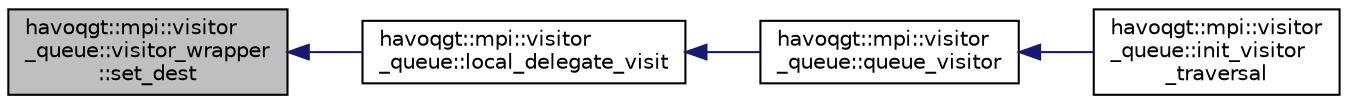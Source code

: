digraph "havoqgt::mpi::visitor_queue::visitor_wrapper::set_dest"
{
  edge [fontname="Helvetica",fontsize="10",labelfontname="Helvetica",labelfontsize="10"];
  node [fontname="Helvetica",fontsize="10",shape=record];
  rankdir="LR";
  Node1 [label="havoqgt::mpi::visitor\l_queue::visitor_wrapper\l::set_dest",height=0.2,width=0.4,color="black", fillcolor="grey75", style="filled", fontcolor="black"];
  Node1 -> Node2 [dir="back",color="midnightblue",fontsize="10",style="solid",fontname="Helvetica"];
  Node2 [label="havoqgt::mpi::visitor\l_queue::local_delegate_visit",height=0.2,width=0.4,color="black", fillcolor="white", style="filled",URL="$classhavoqgt_1_1mpi_1_1visitor__queue.html#a7146317c7f60cb4596fcd9b071dc9c1b"];
  Node2 -> Node3 [dir="back",color="midnightblue",fontsize="10",style="solid",fontname="Helvetica"];
  Node3 [label="havoqgt::mpi::visitor\l_queue::queue_visitor",height=0.2,width=0.4,color="black", fillcolor="white", style="filled",URL="$classhavoqgt_1_1mpi_1_1visitor__queue.html#aca8e94657462b5d73484b41b0ff2fd7a"];
  Node3 -> Node4 [dir="back",color="midnightblue",fontsize="10",style="solid",fontname="Helvetica"];
  Node4 [label="havoqgt::mpi::visitor\l_queue::init_visitor\l_traversal",height=0.2,width=0.4,color="black", fillcolor="white", style="filled",URL="$classhavoqgt_1_1mpi_1_1visitor__queue.html#a88189d63aa4fd924ddc3df373aa3842f"];
}
